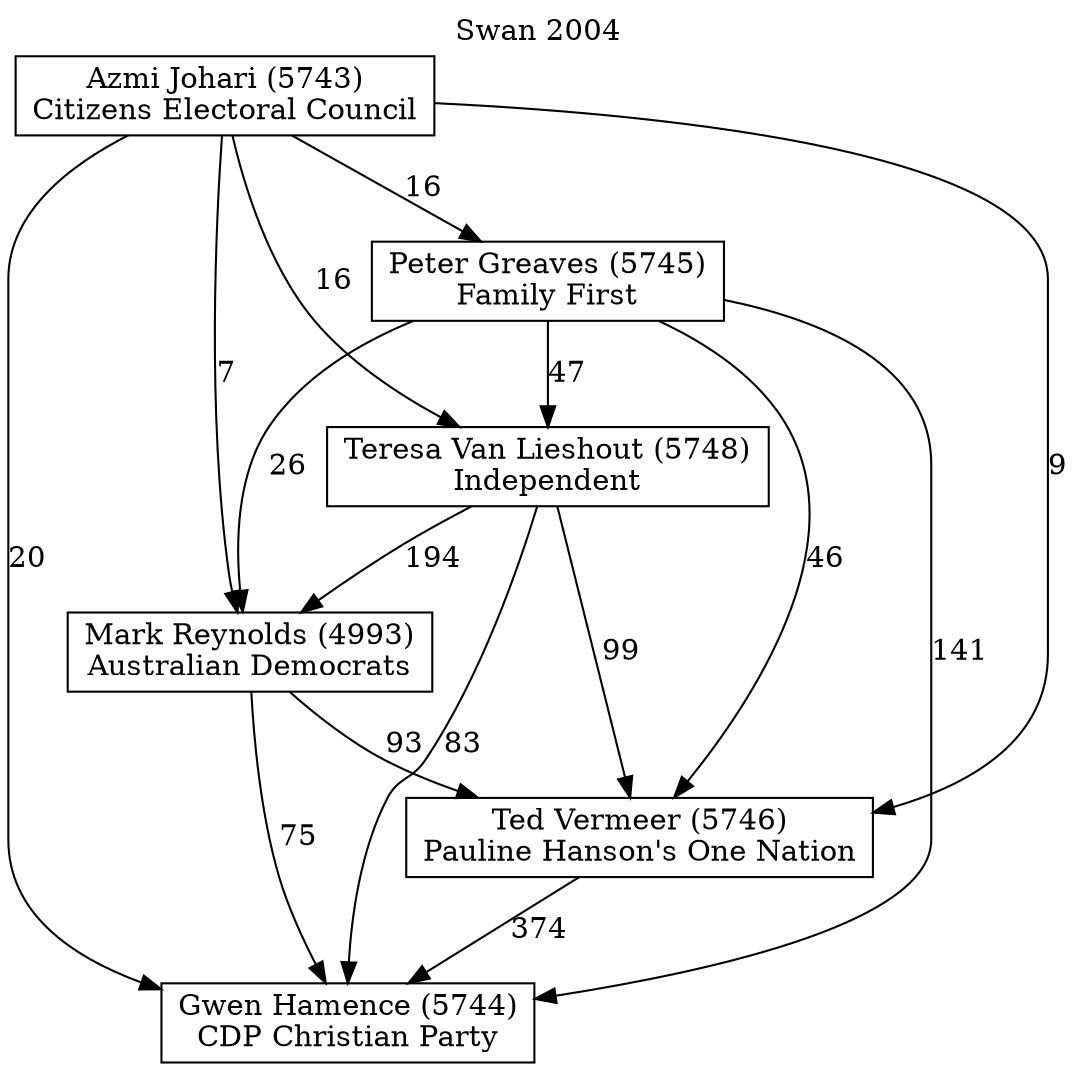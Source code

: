 // House preference flow
digraph "Gwen Hamence (5744)_Swan_2004" {
	graph [label="Swan 2004" labelloc=t mclimit=10]
	node [shape=box]
	"Gwen Hamence (5744)" [label="Gwen Hamence (5744)
CDP Christian Party"]
	"Ted Vermeer (5746)" [label="Ted Vermeer (5746)
Pauline Hanson's One Nation"]
	"Mark Reynolds (4993)" [label="Mark Reynolds (4993)
Australian Democrats"]
	"Teresa Van Lieshout (5748)" [label="Teresa Van Lieshout (5748)
Independent"]
	"Peter Greaves (5745)" [label="Peter Greaves (5745)
Family First"]
	"Azmi Johari (5743)" [label="Azmi Johari (5743)
Citizens Electoral Council"]
	"Ted Vermeer (5746)" -> "Gwen Hamence (5744)" [label=374]
	"Mark Reynolds (4993)" -> "Ted Vermeer (5746)" [label=93]
	"Teresa Van Lieshout (5748)" -> "Mark Reynolds (4993)" [label=194]
	"Peter Greaves (5745)" -> "Teresa Van Lieshout (5748)" [label=47]
	"Azmi Johari (5743)" -> "Peter Greaves (5745)" [label=16]
	"Mark Reynolds (4993)" -> "Gwen Hamence (5744)" [label=75]
	"Teresa Van Lieshout (5748)" -> "Gwen Hamence (5744)" [label=83]
	"Peter Greaves (5745)" -> "Gwen Hamence (5744)" [label=141]
	"Azmi Johari (5743)" -> "Gwen Hamence (5744)" [label=20]
	"Azmi Johari (5743)" -> "Teresa Van Lieshout (5748)" [label=16]
	"Peter Greaves (5745)" -> "Mark Reynolds (4993)" [label=26]
	"Azmi Johari (5743)" -> "Mark Reynolds (4993)" [label=7]
	"Teresa Van Lieshout (5748)" -> "Ted Vermeer (5746)" [label=99]
	"Peter Greaves (5745)" -> "Ted Vermeer (5746)" [label=46]
	"Azmi Johari (5743)" -> "Ted Vermeer (5746)" [label=9]
}
